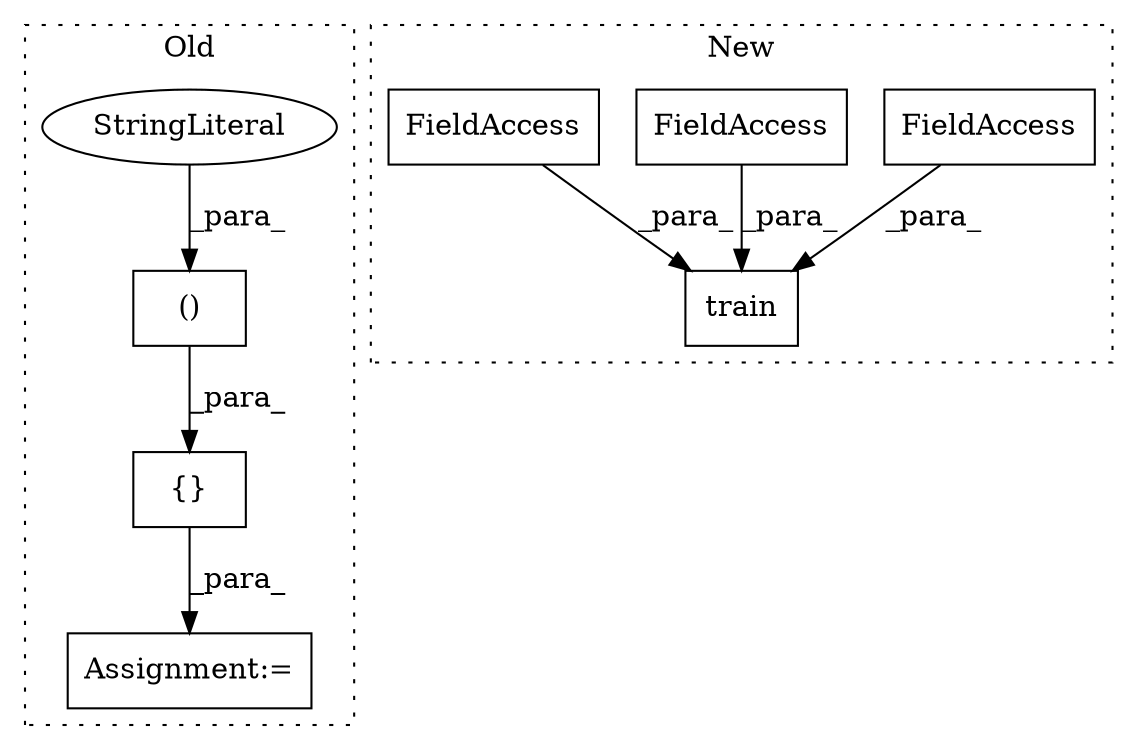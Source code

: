 digraph G {
subgraph cluster0 {
1 [label="{}" a="4" s="5336,5378" l="6,2" shape="box"];
3 [label="Assignment:=" a="7" s="5302" l="1" shape="box"];
4 [label="()" a="106" s="5342" l="36" shape="box"];
5 [label="StringLiteral" a="45" s="5342" l="7" shape="ellipse"];
label = "Old";
style="dotted";
}
subgraph cluster1 {
2 [label="train" a="32" s="4742,4893" l="6,1" shape="box"];
6 [label="FieldAccess" a="22" s="4754" l="9" shape="box"];
7 [label="FieldAccess" a="22" s="4871" l="6" shape="box"];
8 [label="FieldAccess" a="22" s="4774" l="9" shape="box"];
label = "New";
style="dotted";
}
1 -> 3 [label="_para_"];
4 -> 1 [label="_para_"];
5 -> 4 [label="_para_"];
6 -> 2 [label="_para_"];
7 -> 2 [label="_para_"];
8 -> 2 [label="_para_"];
}